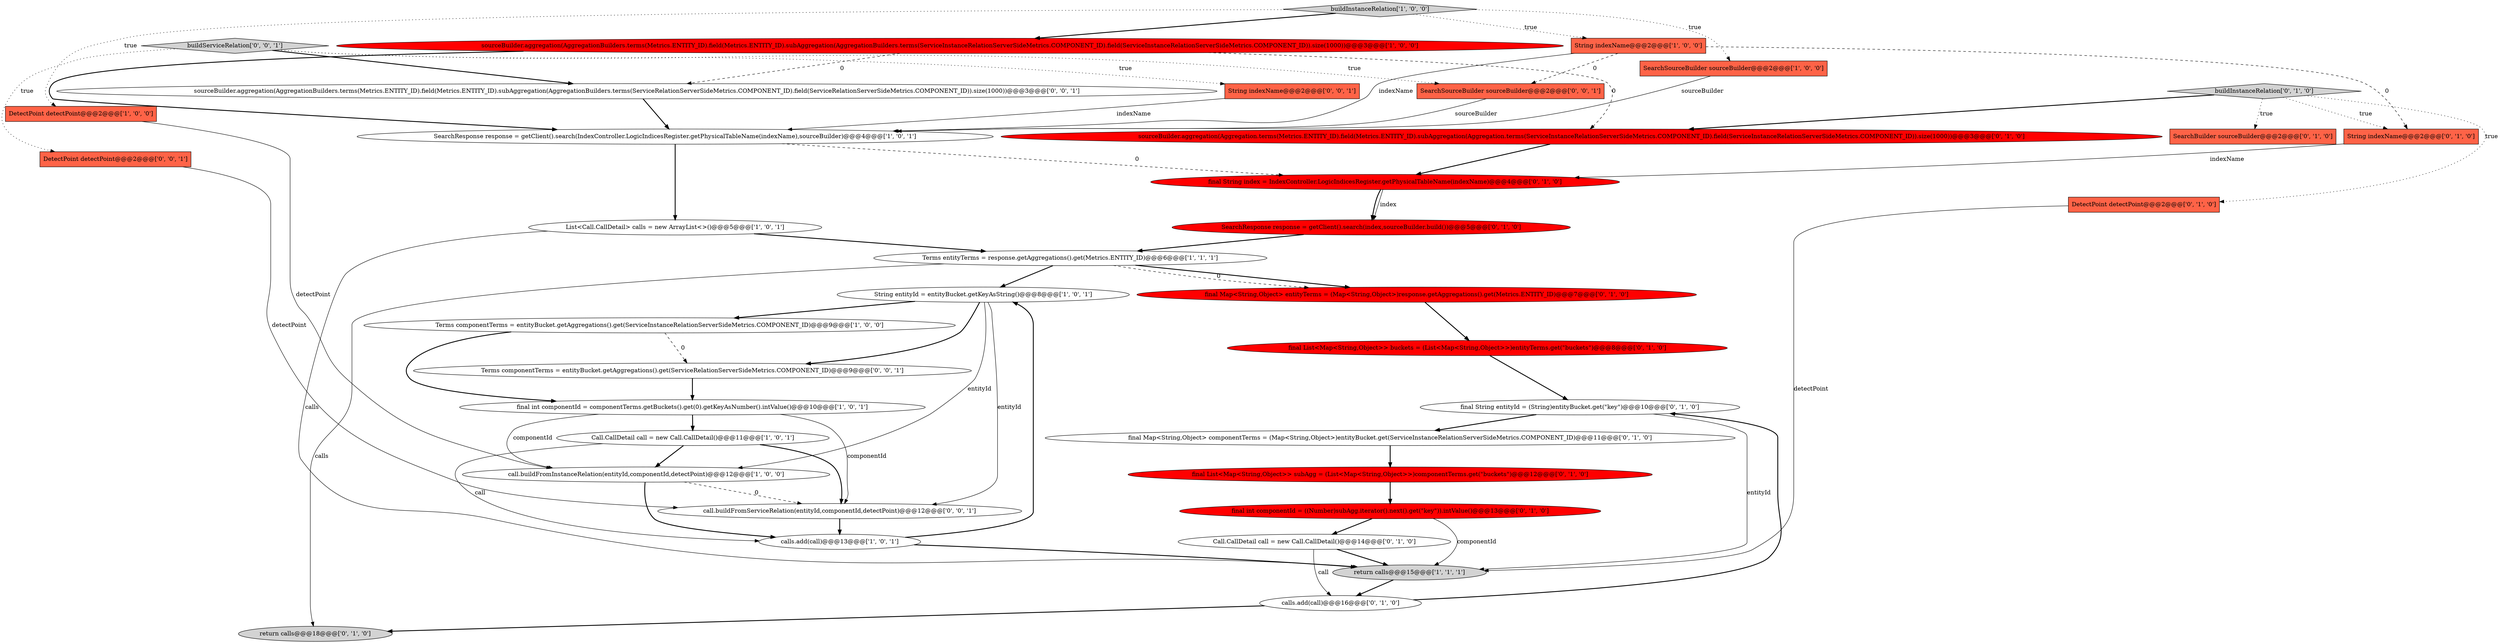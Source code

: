 digraph {
21 [style = filled, label = "SearchResponse response = getClient().search(index,sourceBuilder.build())@@@5@@@['0', '1', '0']", fillcolor = red, shape = ellipse image = "AAA1AAABBB2BBB"];
16 [style = filled, label = "final Map<String,Object> componentTerms = (Map<String,Object>)entityBucket.get(ServiceInstanceRelationServerSideMetrics.COMPONENT_ID)@@@11@@@['0', '1', '0']", fillcolor = white, shape = ellipse image = "AAA0AAABBB2BBB"];
35 [style = filled, label = "SearchSourceBuilder sourceBuilder@@@2@@@['0', '0', '1']", fillcolor = tomato, shape = box image = "AAA0AAABBB3BBB"];
1 [style = filled, label = "SearchSourceBuilder sourceBuilder@@@2@@@['1', '0', '0']", fillcolor = tomato, shape = box image = "AAA0AAABBB1BBB"];
25 [style = filled, label = "return calls@@@18@@@['0', '1', '0']", fillcolor = lightgray, shape = ellipse image = "AAA0AAABBB2BBB"];
12 [style = filled, label = "sourceBuilder.aggregation(AggregationBuilders.terms(Metrics.ENTITY_ID).field(Metrics.ENTITY_ID).subAggregation(AggregationBuilders.terms(ServiceInstanceRelationServerSideMetrics.COMPONENT_ID).field(ServiceInstanceRelationServerSideMetrics.COMPONENT_ID)).size(1000))@@@3@@@['1', '0', '0']", fillcolor = red, shape = ellipse image = "AAA1AAABBB1BBB"];
33 [style = filled, label = "DetectPoint detectPoint@@@2@@@['0', '0', '1']", fillcolor = tomato, shape = box image = "AAA0AAABBB3BBB"];
8 [style = filled, label = "DetectPoint detectPoint@@@2@@@['1', '0', '0']", fillcolor = tomato, shape = box image = "AAA0AAABBB1BBB"];
6 [style = filled, label = "final int componentId = componentTerms.getBuckets().get(0).getKeyAsNumber().intValue()@@@10@@@['1', '0', '1']", fillcolor = white, shape = ellipse image = "AAA0AAABBB1BBB"];
18 [style = filled, label = "SearchBuilder sourceBuilder@@@2@@@['0', '1', '0']", fillcolor = tomato, shape = box image = "AAA0AAABBB2BBB"];
7 [style = filled, label = "SearchResponse response = getClient().search(IndexController.LogicIndicesRegister.getPhysicalTableName(indexName),sourceBuilder)@@@4@@@['1', '0', '1']", fillcolor = white, shape = ellipse image = "AAA0AAABBB1BBB"];
11 [style = filled, label = "String indexName@@@2@@@['1', '0', '0']", fillcolor = tomato, shape = box image = "AAA1AAABBB1BBB"];
14 [style = filled, label = "calls.add(call)@@@13@@@['1', '0', '1']", fillcolor = white, shape = ellipse image = "AAA0AAABBB1BBB"];
5 [style = filled, label = "Terms entityTerms = response.getAggregations().get(Metrics.ENTITY_ID)@@@6@@@['1', '1', '1']", fillcolor = white, shape = ellipse image = "AAA0AAABBB1BBB"];
17 [style = filled, label = "DetectPoint detectPoint@@@2@@@['0', '1', '0']", fillcolor = tomato, shape = box image = "AAA0AAABBB2BBB"];
3 [style = filled, label = "List<Call.CallDetail> calls = new ArrayList<>()@@@5@@@['1', '0', '1']", fillcolor = white, shape = ellipse image = "AAA0AAABBB1BBB"];
30 [style = filled, label = "final List<Map<String,Object>> buckets = (List<Map<String,Object>>)entityTerms.get(\"buckets\")@@@8@@@['0', '1', '0']", fillcolor = red, shape = ellipse image = "AAA1AAABBB2BBB"];
20 [style = filled, label = "final Map<String,Object> entityTerms = (Map<String,Object>)response.getAggregations().get(Metrics.ENTITY_ID)@@@7@@@['0', '1', '0']", fillcolor = red, shape = ellipse image = "AAA1AAABBB2BBB"];
32 [style = filled, label = "Terms componentTerms = entityBucket.getAggregations().get(ServiceRelationServerSideMetrics.COMPONENT_ID)@@@9@@@['0', '0', '1']", fillcolor = white, shape = ellipse image = "AAA0AAABBB3BBB"];
9 [style = filled, label = "Call.CallDetail call = new Call.CallDetail()@@@11@@@['1', '0', '1']", fillcolor = white, shape = ellipse image = "AAA0AAABBB1BBB"];
29 [style = filled, label = "final int componentId = ((Number)subAgg.iterator().next().get(\"key\")).intValue()@@@13@@@['0', '1', '0']", fillcolor = red, shape = ellipse image = "AAA1AAABBB2BBB"];
0 [style = filled, label = "call.buildFromInstanceRelation(entityId,componentId,detectPoint)@@@12@@@['1', '0', '0']", fillcolor = white, shape = ellipse image = "AAA0AAABBB1BBB"];
2 [style = filled, label = "return calls@@@15@@@['1', '1', '1']", fillcolor = lightgray, shape = ellipse image = "AAA0AAABBB1BBB"];
10 [style = filled, label = "String entityId = entityBucket.getKeyAsString()@@@8@@@['1', '0', '1']", fillcolor = white, shape = ellipse image = "AAA0AAABBB1BBB"];
19 [style = filled, label = "sourceBuilder.aggregation(Aggregation.terms(Metrics.ENTITY_ID).field(Metrics.ENTITY_ID).subAggregation(Aggregation.terms(ServiceInstanceRelationServerSideMetrics.COMPONENT_ID).field(ServiceInstanceRelationServerSideMetrics.COMPONENT_ID)).size(1000))@@@3@@@['0', '1', '0']", fillcolor = red, shape = ellipse image = "AAA1AAABBB2BBB"];
34 [style = filled, label = "call.buildFromServiceRelation(entityId,componentId,detectPoint)@@@12@@@['0', '0', '1']", fillcolor = white, shape = ellipse image = "AAA0AAABBB3BBB"];
37 [style = filled, label = "buildServiceRelation['0', '0', '1']", fillcolor = lightgray, shape = diamond image = "AAA0AAABBB3BBB"];
27 [style = filled, label = "calls.add(call)@@@16@@@['0', '1', '0']", fillcolor = white, shape = ellipse image = "AAA0AAABBB2BBB"];
23 [style = filled, label = "Call.CallDetail call = new Call.CallDetail()@@@14@@@['0', '1', '0']", fillcolor = white, shape = ellipse image = "AAA0AAABBB2BBB"];
26 [style = filled, label = "final String index = IndexController.LogicIndicesRegister.getPhysicalTableName(indexName)@@@4@@@['0', '1', '0']", fillcolor = red, shape = ellipse image = "AAA1AAABBB2BBB"];
13 [style = filled, label = "Terms componentTerms = entityBucket.getAggregations().get(ServiceInstanceRelationServerSideMetrics.COMPONENT_ID)@@@9@@@['1', '0', '0']", fillcolor = white, shape = ellipse image = "AAA0AAABBB1BBB"];
15 [style = filled, label = "buildInstanceRelation['0', '1', '0']", fillcolor = lightgray, shape = diamond image = "AAA0AAABBB2BBB"];
24 [style = filled, label = "final List<Map<String,Object>> subAgg = (List<Map<String,Object>>)componentTerms.get(\"buckets\")@@@12@@@['0', '1', '0']", fillcolor = red, shape = ellipse image = "AAA1AAABBB2BBB"];
36 [style = filled, label = "sourceBuilder.aggregation(AggregationBuilders.terms(Metrics.ENTITY_ID).field(Metrics.ENTITY_ID).subAggregation(AggregationBuilders.terms(ServiceRelationServerSideMetrics.COMPONENT_ID).field(ServiceRelationServerSideMetrics.COMPONENT_ID)).size(1000))@@@3@@@['0', '0', '1']", fillcolor = white, shape = ellipse image = "AAA0AAABBB3BBB"];
31 [style = filled, label = "String indexName@@@2@@@['0', '0', '1']", fillcolor = tomato, shape = box image = "AAA0AAABBB3BBB"];
22 [style = filled, label = "String indexName@@@2@@@['0', '1', '0']", fillcolor = tomato, shape = box image = "AAA1AAABBB2BBB"];
28 [style = filled, label = "final String entityId = (String)entityBucket.get(\"key\")@@@10@@@['0', '1', '0']", fillcolor = white, shape = ellipse image = "AAA0AAABBB2BBB"];
4 [style = filled, label = "buildInstanceRelation['1', '0', '0']", fillcolor = lightgray, shape = diamond image = "AAA0AAABBB1BBB"];
5->10 [style = bold, label=""];
37->33 [style = dotted, label="true"];
10->34 [style = solid, label="entityId"];
9->0 [style = bold, label=""];
37->36 [style = bold, label=""];
5->20 [style = bold, label=""];
4->1 [style = dotted, label="true"];
16->24 [style = bold, label=""];
27->28 [style = bold, label=""];
15->18 [style = dotted, label="true"];
11->22 [style = dashed, label="0"];
23->27 [style = solid, label="call"];
4->11 [style = dotted, label="true"];
14->10 [style = bold, label=""];
4->8 [style = dotted, label="true"];
15->22 [style = dotted, label="true"];
10->32 [style = bold, label=""];
6->0 [style = solid, label="componentId"];
24->29 [style = bold, label=""];
26->21 [style = solid, label="index"];
29->23 [style = bold, label=""];
15->19 [style = bold, label=""];
28->16 [style = bold, label=""];
9->14 [style = solid, label="call"];
32->6 [style = bold, label=""];
12->7 [style = bold, label=""];
7->3 [style = bold, label=""];
28->2 [style = solid, label="entityId"];
5->20 [style = dashed, label="0"];
29->2 [style = solid, label="componentId"];
26->21 [style = bold, label=""];
13->32 [style = dashed, label="0"];
15->17 [style = dotted, label="true"];
37->31 [style = dotted, label="true"];
1->7 [style = solid, label="sourceBuilder"];
21->5 [style = bold, label=""];
5->25 [style = solid, label="calls"];
37->35 [style = dotted, label="true"];
3->5 [style = bold, label=""];
0->14 [style = bold, label=""];
30->28 [style = bold, label=""];
31->7 [style = solid, label="indexName"];
12->19 [style = dashed, label="0"];
10->13 [style = bold, label=""];
17->2 [style = solid, label="detectPoint"];
36->7 [style = bold, label=""];
12->36 [style = dashed, label="0"];
19->26 [style = bold, label=""];
10->0 [style = solid, label="entityId"];
4->12 [style = bold, label=""];
2->27 [style = bold, label=""];
0->34 [style = dashed, label="0"];
8->0 [style = solid, label="detectPoint"];
6->34 [style = solid, label="componentId"];
14->2 [style = bold, label=""];
23->2 [style = bold, label=""];
34->14 [style = bold, label=""];
11->7 [style = solid, label="indexName"];
33->34 [style = solid, label="detectPoint"];
13->6 [style = bold, label=""];
6->9 [style = bold, label=""];
20->30 [style = bold, label=""];
7->26 [style = dashed, label="0"];
27->25 [style = bold, label=""];
22->26 [style = solid, label="indexName"];
3->2 [style = solid, label="calls"];
35->7 [style = solid, label="sourceBuilder"];
11->35 [style = dashed, label="0"];
9->34 [style = bold, label=""];
}
